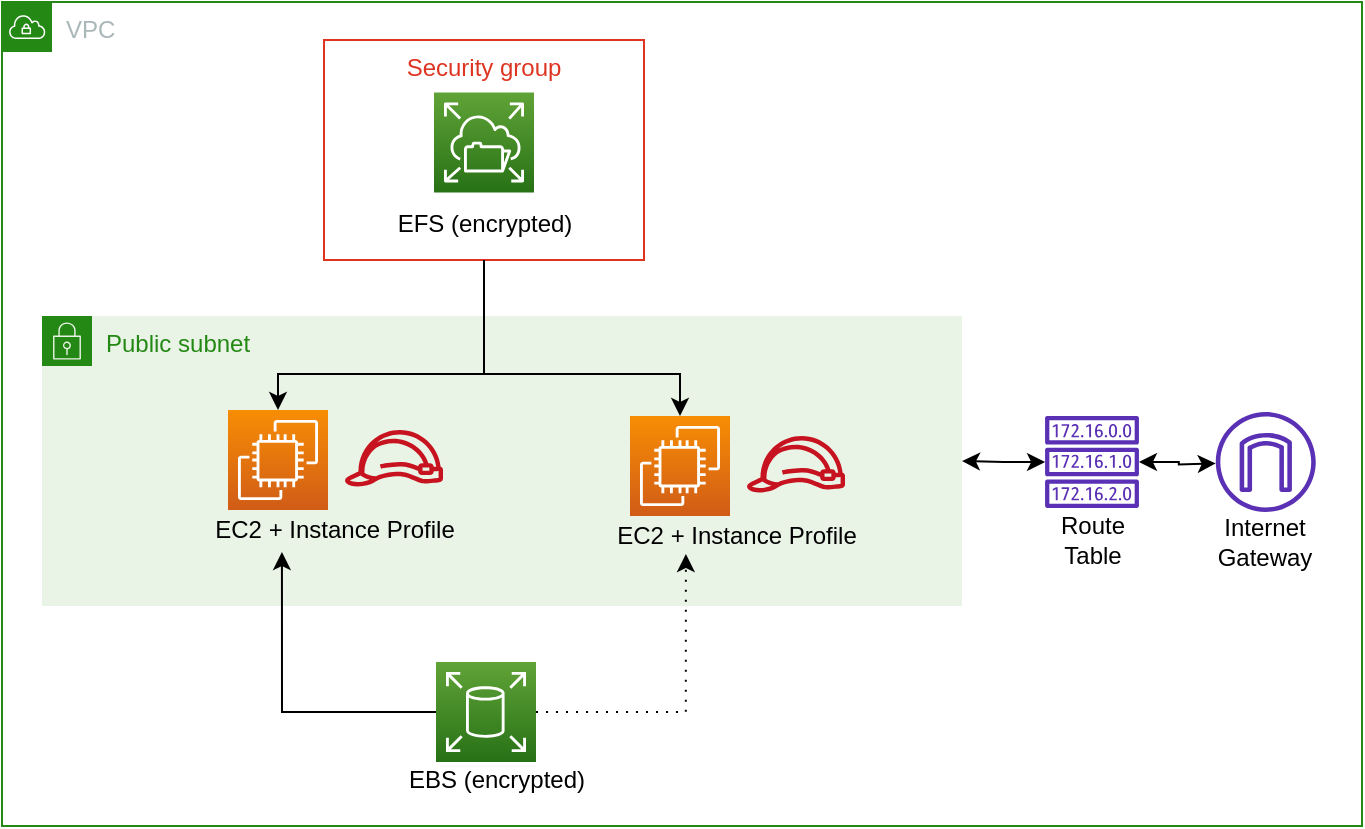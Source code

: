<mxfile version="14.1.8" type="device"><diagram id="VrJSyCtyyk0UYBWMlAai" name="Page-1"><mxGraphModel dx="1086" dy="806" grid="1" gridSize="10" guides="1" tooltips="1" connect="1" arrows="1" fold="1" page="1" pageScale="1" pageWidth="850" pageHeight="1100" background="none" math="0" shadow="0"><root><mxCell id="0"/><mxCell id="1" parent="0"/><mxCell id="lls4c6PotRuVWO8DvVIY-1" value="VPC" style="points=[[0,0],[0.25,0],[0.5,0],[0.75,0],[1,0],[1,0.25],[1,0.5],[1,0.75],[1,1],[0.75,1],[0.5,1],[0.25,1],[0,1],[0,0.75],[0,0.5],[0,0.25]];outlineConnect=0;gradientColor=none;html=1;whiteSpace=wrap;fontSize=12;fontStyle=0;shape=mxgraph.aws4.group;grIcon=mxgraph.aws4.group_vpc;strokeColor=#248814;fillColor=none;verticalAlign=top;align=left;spacingLeft=30;fontColor=#AAB7B8;dashed=0;" parent="1" vertex="1"><mxGeometry x="100" y="498" width="680" height="412" as="geometry"/></mxCell><mxCell id="lls4c6PotRuVWO8DvVIY-3" value="Public subnet" style="points=[[0,0],[0.25,0],[0.5,0],[0.75,0],[1,0],[1,0.25],[1,0.5],[1,0.75],[1,1],[0.75,1],[0.5,1],[0.25,1],[0,1],[0,0.75],[0,0.5],[0,0.25]];outlineConnect=0;gradientColor=none;html=1;whiteSpace=wrap;fontSize=12;fontStyle=0;shape=mxgraph.aws4.group;grIcon=mxgraph.aws4.group_security_group;grStroke=0;strokeColor=#248814;fillColor=#E9F3E6;verticalAlign=top;align=left;spacingLeft=30;fontColor=#248814;dashed=0;" parent="1" vertex="1"><mxGeometry x="120" y="655" width="460" height="145" as="geometry"/></mxCell><mxCell id="dWnzzBNCo0jr79b0VRSa-28" value="" style="group" parent="1" vertex="1" connectable="0"><mxGeometry x="261" y="517" width="160" height="110" as="geometry"/></mxCell><mxCell id="dWnzzBNCo0jr79b0VRSa-11" value="Security group" style="fillColor=none;strokeColor=#DD3522;verticalAlign=top;fontStyle=0;fontColor=#DD3522;" parent="dWnzzBNCo0jr79b0VRSa-28" vertex="1"><mxGeometry width="160" height="110" as="geometry"/></mxCell><mxCell id="dWnzzBNCo0jr79b0VRSa-19" style="edgeStyle=orthogonalEdgeStyle;rounded=0;orthogonalLoop=1;jettySize=auto;html=1;exitX=0.5;exitY=1;exitDx=0;exitDy=0;" parent="dWnzzBNCo0jr79b0VRSa-28" source="dWnzzBNCo0jr79b0VRSa-11" target="dWnzzBNCo0jr79b0VRSa-11" edge="1"><mxGeometry relative="1" as="geometry"/></mxCell><mxCell id="rycp0KZZbbtrcQlygzCF-15" value="" style="group" parent="dWnzzBNCo0jr79b0VRSa-28" vertex="1" connectable="0"><mxGeometry x="30" y="26.222" width="100" height="77.778" as="geometry"/></mxCell><mxCell id="rycp0KZZbbtrcQlygzCF-11" value="" style="outlineConnect=0;fontColor=#232F3E;gradientColor=#60A337;gradientDirection=north;fillColor=#277116;strokeColor=#ffffff;dashed=0;verticalLabelPosition=bottom;verticalAlign=top;align=center;html=1;fontSize=12;fontStyle=0;aspect=fixed;shape=mxgraph.aws4.resourceIcon;resIcon=mxgraph.aws4.elastic_file_system;" parent="rycp0KZZbbtrcQlygzCF-15" vertex="1"><mxGeometry x="25" width="50" height="50" as="geometry"/></mxCell><mxCell id="rycp0KZZbbtrcQlygzCF-13" value="EFS (encrypted)" style="text;html=1;resizable=0;autosize=1;align=center;verticalAlign=middle;points=[];fillColor=none;strokeColor=none;rounded=0;" parent="rycp0KZZbbtrcQlygzCF-15" vertex="1"><mxGeometry y="55.556" width="100" height="20" as="geometry"/></mxCell><mxCell id="rycp0KZZbbtrcQlygzCF-4" value="" style="group" parent="1" vertex="1" connectable="0"><mxGeometry x="620" y="705" width="50" height="77" as="geometry"/></mxCell><mxCell id="rycp0KZZbbtrcQlygzCF-5" value="" style="outlineConnect=0;fontColor=#232F3E;gradientColor=none;fillColor=#5A30B5;strokeColor=none;dashed=0;verticalLabelPosition=bottom;verticalAlign=top;align=center;html=1;fontSize=12;fontStyle=0;aspect=fixed;pointerEvents=1;shape=mxgraph.aws4.route_table;" parent="rycp0KZZbbtrcQlygzCF-4" vertex="1"><mxGeometry x="1.4" width="47.21" height="46" as="geometry"/></mxCell><mxCell id="rycp0KZZbbtrcQlygzCF-6" value="Route&lt;br&gt;Table" style="text;html=1;resizable=0;autosize=1;align=center;verticalAlign=middle;points=[];fillColor=none;strokeColor=none;rounded=0;" parent="rycp0KZZbbtrcQlygzCF-4" vertex="1"><mxGeometry y="47" width="50" height="30" as="geometry"/></mxCell><mxCell id="rycp0KZZbbtrcQlygzCF-7" style="edgeStyle=orthogonalEdgeStyle;rounded=0;orthogonalLoop=1;jettySize=auto;html=1;startArrow=classic;startFill=1;" parent="1" source="rycp0KZZbbtrcQlygzCF-5" edge="1"><mxGeometry relative="1" as="geometry"><mxPoint x="706.886" y="728.7" as="targetPoint"/></mxGeometry></mxCell><mxCell id="rycp0KZZbbtrcQlygzCF-14" value="" style="group" parent="1" vertex="1" connectable="0"><mxGeometry x="297" y="828" width="100" height="69.42" as="geometry"/></mxCell><mxCell id="dWnzzBNCo0jr79b0VRSa-17" value="EBS (encrypted)" style="text;html=1;resizable=0;autosize=1;align=center;verticalAlign=middle;points=[];fillColor=none;strokeColor=none;rounded=0;" parent="rycp0KZZbbtrcQlygzCF-14" vertex="1"><mxGeometry y="49.42" width="100" height="20" as="geometry"/></mxCell><mxCell id="rycp0KZZbbtrcQlygzCF-10" value="" style="outlineConnect=0;fontColor=#232F3E;gradientColor=#60A337;gradientDirection=north;fillColor=#277116;strokeColor=#ffffff;dashed=0;verticalLabelPosition=bottom;verticalAlign=top;align=center;html=1;fontSize=12;fontStyle=0;aspect=fixed;shape=mxgraph.aws4.resourceIcon;resIcon=mxgraph.aws4.elastic_block_store;" parent="rycp0KZZbbtrcQlygzCF-14" vertex="1"><mxGeometry x="20" width="50" height="50" as="geometry"/></mxCell><mxCell id="rycp0KZZbbtrcQlygzCF-9" style="edgeStyle=orthogonalEdgeStyle;rounded=0;orthogonalLoop=1;jettySize=auto;html=1;startArrow=classic;startFill=1;" parent="1" source="rycp0KZZbbtrcQlygzCF-5" target="lls4c6PotRuVWO8DvVIY-3" edge="1"><mxGeometry relative="1" as="geometry"/></mxCell><mxCell id="knE5Spy5o__gSJGZ7oY4-6" value="" style="group" parent="1" vertex="1" connectable="0"><mxGeometry x="196.0" y="702" width="140" height="70" as="geometry"/></mxCell><mxCell id="knE5Spy5o__gSJGZ7oY4-1" value="" style="outlineConnect=0;fontColor=#232F3E;gradientColor=none;fillColor=#C7131F;strokeColor=none;dashed=0;verticalLabelPosition=bottom;verticalAlign=top;align=center;html=1;fontSize=12;fontStyle=0;aspect=fixed;pointerEvents=1;shape=mxgraph.aws4.role;" parent="knE5Spy5o__gSJGZ7oY4-6" vertex="1"><mxGeometry x="75.0" y="10.0" width="50" height="28.21" as="geometry"/></mxCell><mxCell id="knE5Spy5o__gSJGZ7oY4-3" value="" style="outlineConnect=0;fontColor=#232F3E;gradientColor=#F78E04;gradientDirection=north;fillColor=#D05C17;strokeColor=#ffffff;dashed=0;verticalLabelPosition=bottom;verticalAlign=top;align=center;html=1;fontSize=12;fontStyle=0;aspect=fixed;shape=mxgraph.aws4.resourceIcon;resIcon=mxgraph.aws4.ec2;" parent="knE5Spy5o__gSJGZ7oY4-6" vertex="1"><mxGeometry x="17.0" width="50" height="50" as="geometry"/></mxCell><mxCell id="knE5Spy5o__gSJGZ7oY4-4" value="&lt;div&gt;&lt;span&gt;EC2 + Instance Profile&lt;/span&gt;&lt;/div&gt;" style="text;html=1;resizable=0;autosize=1;align=center;verticalAlign=middle;points=[];fillColor=none;strokeColor=none;rounded=0;" parent="knE5Spy5o__gSJGZ7oY4-6" vertex="1"><mxGeometry y="50" width="140" height="20" as="geometry"/></mxCell><mxCell id="knE5Spy5o__gSJGZ7oY4-7" value="" style="group" parent="1" vertex="1" connectable="0"><mxGeometry x="397.0" y="705" width="140" height="70" as="geometry"/></mxCell><mxCell id="knE5Spy5o__gSJGZ7oY4-8" value="" style="outlineConnect=0;fontColor=#232F3E;gradientColor=none;fillColor=#C7131F;strokeColor=none;dashed=0;verticalLabelPosition=bottom;verticalAlign=top;align=center;html=1;fontSize=12;fontStyle=0;aspect=fixed;pointerEvents=1;shape=mxgraph.aws4.role;" parent="knE5Spy5o__gSJGZ7oY4-7" vertex="1"><mxGeometry x="75.0" y="10.0" width="50" height="28.21" as="geometry"/></mxCell><mxCell id="knE5Spy5o__gSJGZ7oY4-9" value="" style="outlineConnect=0;fontColor=#232F3E;gradientColor=#F78E04;gradientDirection=north;fillColor=#D05C17;strokeColor=#ffffff;dashed=0;verticalLabelPosition=bottom;verticalAlign=top;align=center;html=1;fontSize=12;fontStyle=0;aspect=fixed;shape=mxgraph.aws4.resourceIcon;resIcon=mxgraph.aws4.ec2;" parent="knE5Spy5o__gSJGZ7oY4-7" vertex="1"><mxGeometry x="17.0" width="50" height="50" as="geometry"/></mxCell><mxCell id="knE5Spy5o__gSJGZ7oY4-10" value="&lt;div&gt;&lt;span&gt;EC2 + Instance Profile&lt;/span&gt;&lt;/div&gt;" style="text;html=1;resizable=0;autosize=1;align=center;verticalAlign=middle;points=[];fillColor=none;strokeColor=none;rounded=0;" parent="knE5Spy5o__gSJGZ7oY4-7" vertex="1"><mxGeometry y="50" width="140" height="20" as="geometry"/></mxCell><mxCell id="knE5Spy5o__gSJGZ7oY4-12" style="edgeStyle=orthogonalEdgeStyle;rounded=0;orthogonalLoop=1;jettySize=auto;html=1;exitX=0.5;exitY=1;exitDx=0;exitDy=0;" parent="1" source="dWnzzBNCo0jr79b0VRSa-11" target="knE5Spy5o__gSJGZ7oY4-9" edge="1"><mxGeometry relative="1" as="geometry"><Array as="points"><mxPoint x="341" y="684"/><mxPoint x="439" y="684"/></Array></mxGeometry></mxCell><mxCell id="knE5Spy5o__gSJGZ7oY4-13" style="edgeStyle=orthogonalEdgeStyle;rounded=0;orthogonalLoop=1;jettySize=auto;html=1;entryX=0.321;entryY=0.95;entryDx=0;entryDy=0;entryPerimeter=0;dashed=1;dashPattern=1 4;" parent="1" source="rycp0KZZbbtrcQlygzCF-10" target="knE5Spy5o__gSJGZ7oY4-10" edge="1"><mxGeometry relative="1" as="geometry"/></mxCell><mxCell id="knE5Spy5o__gSJGZ7oY4-17" style="edgeStyle=orthogonalEdgeStyle;rounded=0;orthogonalLoop=1;jettySize=auto;html=1;exitX=0.5;exitY=1;exitDx=0;exitDy=0;" parent="1" source="dWnzzBNCo0jr79b0VRSa-11" target="knE5Spy5o__gSJGZ7oY4-3" edge="1"><mxGeometry relative="1" as="geometry"><Array as="points"><mxPoint x="341" y="684"/><mxPoint x="238" y="684"/></Array></mxGeometry></mxCell><mxCell id="knE5Spy5o__gSJGZ7oY4-18" style="edgeStyle=orthogonalEdgeStyle;rounded=0;orthogonalLoop=1;jettySize=auto;html=1;entryX=0.314;entryY=1.05;entryDx=0;entryDy=0;entryPerimeter=0;" parent="1" source="rycp0KZZbbtrcQlygzCF-10" target="knE5Spy5o__gSJGZ7oY4-4" edge="1"><mxGeometry relative="1" as="geometry"><Array as="points"><mxPoint x="240" y="853"/></Array></mxGeometry></mxCell><mxCell id="wFak-VfqhtaCciCRdtZF-1" value="" style="group" vertex="1" connectable="0" parent="1"><mxGeometry x="701.4" y="703" width="60" height="80.421" as="geometry"/></mxCell><mxCell id="wFak-VfqhtaCciCRdtZF-2" value="" style="outlineConnect=0;fontColor=#232F3E;fillColor=#5A30B5;strokeColor=none;dashed=0;verticalLabelPosition=bottom;verticalAlign=top;align=center;html=1;fontSize=12;fontStyle=0;aspect=fixed;pointerEvents=1;shape=mxgraph.aws4.internet_gateway;sketch=0;" vertex="1" parent="wFak-VfqhtaCciCRdtZF-1"><mxGeometry x="5.486" width="50" height="50" as="geometry"/></mxCell><mxCell id="wFak-VfqhtaCciCRdtZF-3" value="Internet&lt;br&gt;Gateway" style="text;html=1;resizable=0;autosize=1;align=center;verticalAlign=middle;points=[];fillColor=none;strokeColor=none;rounded=0;" vertex="1" parent="wFak-VfqhtaCciCRdtZF-1"><mxGeometry y="50.421" width="60" height="30" as="geometry"/></mxCell></root></mxGraphModel></diagram></mxfile>